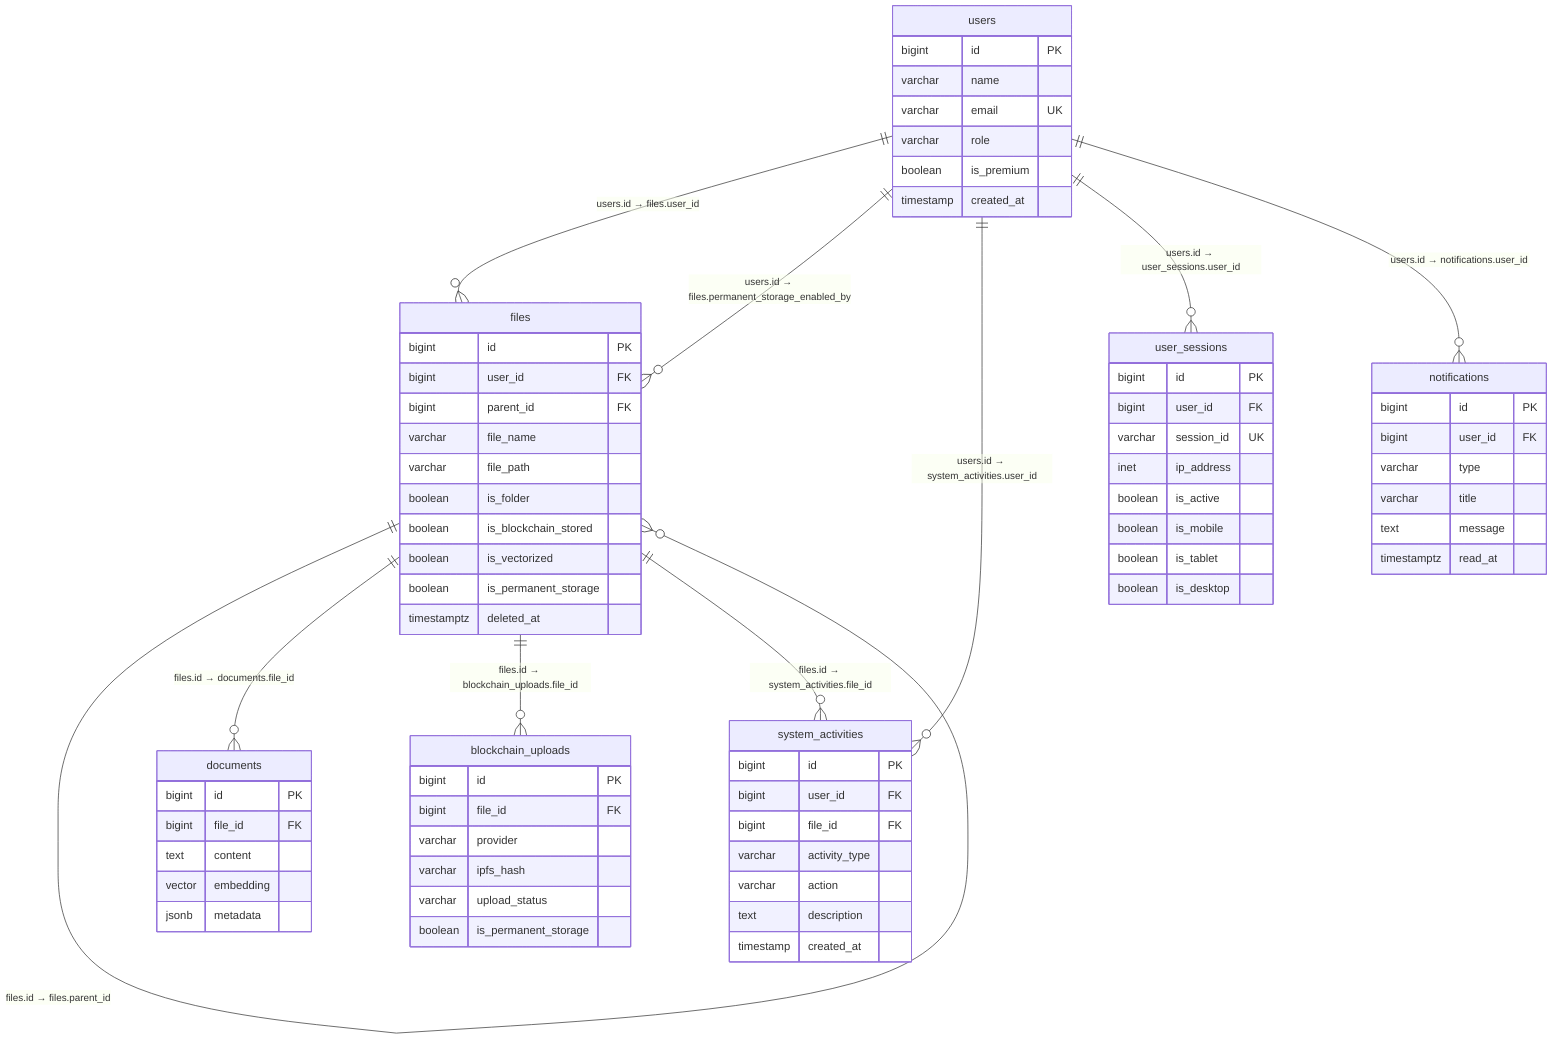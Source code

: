 erDiagram
    %% ===== SIMPLIFIED CURRENT SCHEMA =====
    %% Core tables with key relationships only
    
    users {
        bigint id PK
        varchar name
        varchar email UK
        varchar role
        boolean is_premium
        timestamp created_at
    }

    files {
        bigint id PK
        bigint user_id FK
        bigint parent_id FK
        varchar file_name
        varchar file_path
        boolean is_folder
        boolean is_blockchain_stored
        boolean is_vectorized
        boolean is_permanent_storage
        timestamptz deleted_at
    }

    documents {
        bigint id PK
        bigint file_id FK
        text content
        vector embedding
        jsonb metadata
    }

    blockchain_uploads {
        bigint id PK
        bigint file_id FK
        varchar provider
        varchar ipfs_hash
        varchar upload_status
        boolean is_permanent_storage
    }

    system_activities {
        bigint id PK
        bigint user_id FK
        bigint file_id FK
        varchar activity_type
        varchar action
        text description
        timestamp created_at
    }

    user_sessions {
        bigint id PK
        bigint user_id FK
        varchar session_id UK
        inet ip_address
        boolean is_active
        boolean is_mobile
        boolean is_tablet
        boolean is_desktop
    }

    notifications {
        bigint id PK
        bigint user_id FK
        varchar type
        varchar title
        text message
        timestamptz read_at
    }

    %% ===== KEY RELATIONSHIPS =====
    users ||--o{ files : "users.id → files.user_id"
    users ||--o{ files : "users.id → files.permanent_storage_enabled_by"
    files ||--o{ files : "files.id → files.parent_id"
    files ||--o{ documents : "files.id → documents.file_id"
    files ||--o{ blockchain_uploads : "files.id → blockchain_uploads.file_id"
    files ||--o{ system_activities : "files.id → system_activities.file_id"
    users ||--o{ system_activities : "users.id → system_activities.user_id"
    users ||--o{ user_sessions : "users.id → user_sessions.user_id"
    users ||--o{ notifications : "users.id → notifications.user_id"